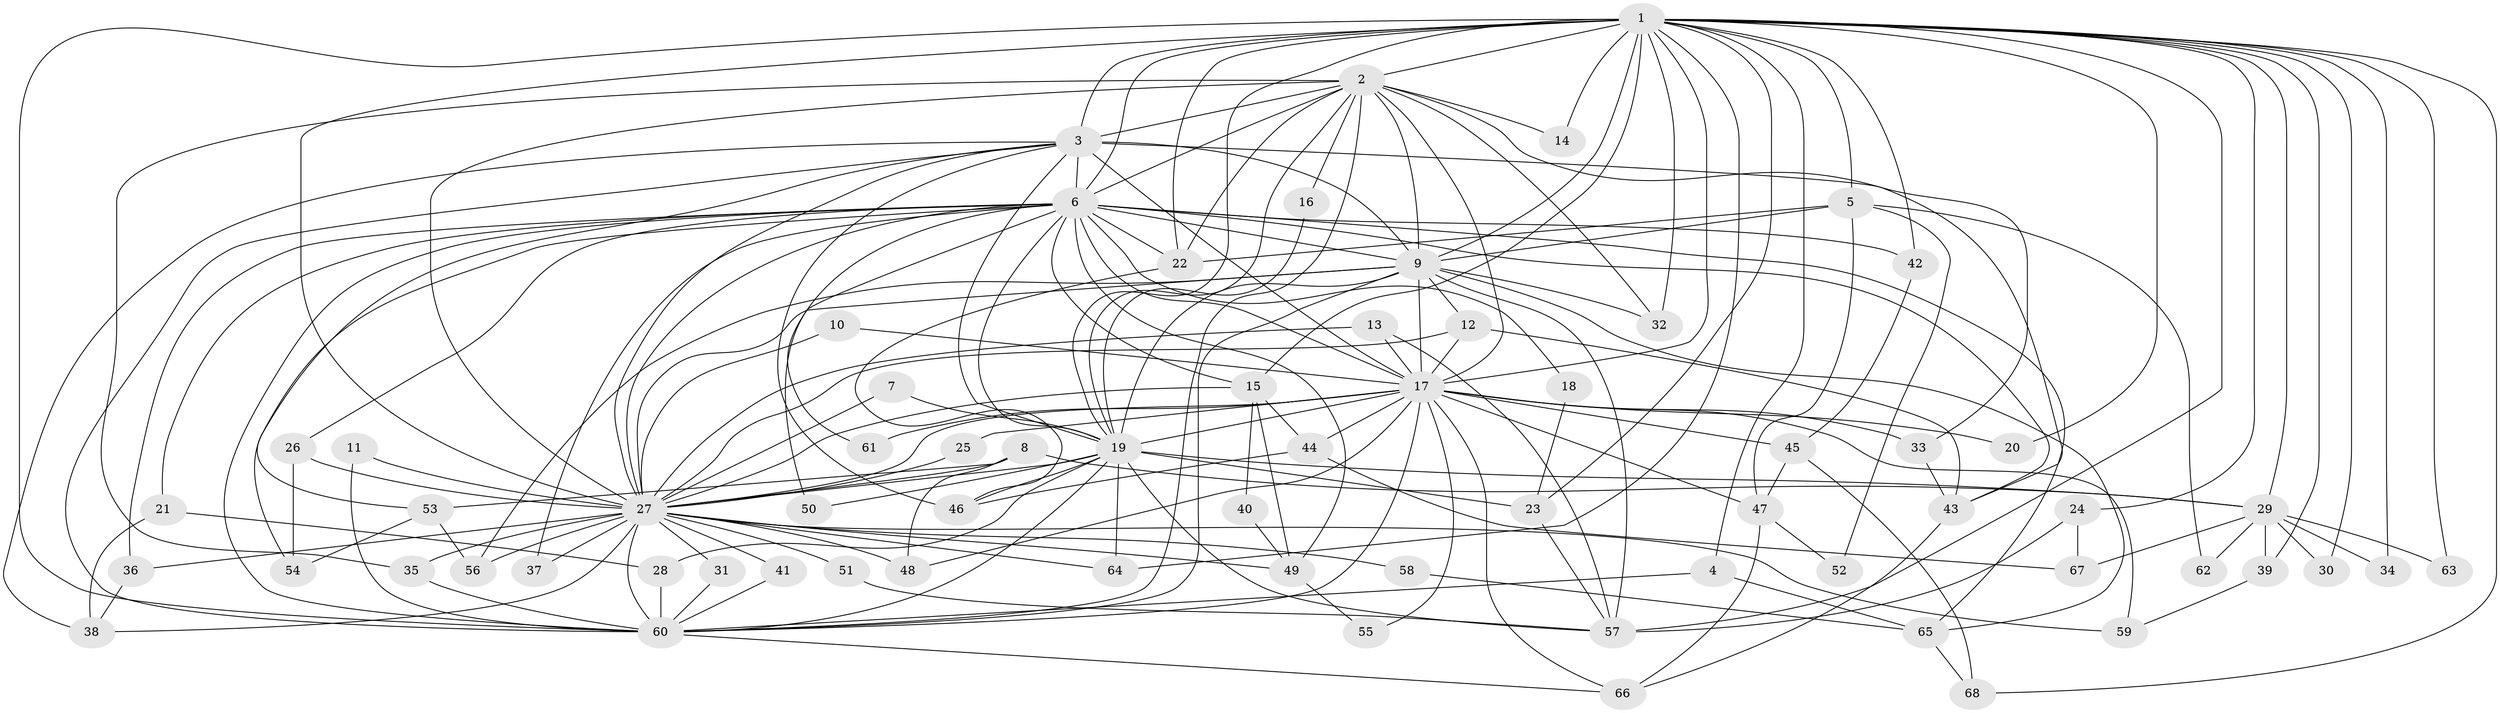 // original degree distribution, {14: 0.009174311926605505, 35: 0.009174311926605505, 18: 0.01834862385321101, 19: 0.01834862385321101, 16: 0.009174311926605505, 26: 0.009174311926605505, 21: 0.009174311926605505, 25: 0.009174311926605505, 3: 0.1834862385321101, 2: 0.5321100917431193, 4: 0.11926605504587157, 7: 0.009174311926605505, 6: 0.009174311926605505, 9: 0.009174311926605505, 5: 0.045871559633027525}
// Generated by graph-tools (version 1.1) at 2025/36/03/04/25 23:36:22]
// undirected, 68 vertices, 181 edges
graph export_dot {
  node [color=gray90,style=filled];
  1;
  2;
  3;
  4;
  5;
  6;
  7;
  8;
  9;
  10;
  11;
  12;
  13;
  14;
  15;
  16;
  17;
  18;
  19;
  20;
  21;
  22;
  23;
  24;
  25;
  26;
  27;
  28;
  29;
  30;
  31;
  32;
  33;
  34;
  35;
  36;
  37;
  38;
  39;
  40;
  41;
  42;
  43;
  44;
  45;
  46;
  47;
  48;
  49;
  50;
  51;
  52;
  53;
  54;
  55;
  56;
  57;
  58;
  59;
  60;
  61;
  62;
  63;
  64;
  65;
  66;
  67;
  68;
  1 -- 2 [weight=2.0];
  1 -- 3 [weight=3.0];
  1 -- 4 [weight=1.0];
  1 -- 5 [weight=1.0];
  1 -- 6 [weight=2.0];
  1 -- 9 [weight=2.0];
  1 -- 14 [weight=1.0];
  1 -- 15 [weight=1.0];
  1 -- 17 [weight=2.0];
  1 -- 19 [weight=2.0];
  1 -- 20 [weight=1.0];
  1 -- 22 [weight=1.0];
  1 -- 23 [weight=1.0];
  1 -- 24 [weight=1.0];
  1 -- 27 [weight=2.0];
  1 -- 29 [weight=1.0];
  1 -- 30 [weight=2.0];
  1 -- 32 [weight=1.0];
  1 -- 34 [weight=1.0];
  1 -- 39 [weight=1.0];
  1 -- 42 [weight=1.0];
  1 -- 57 [weight=1.0];
  1 -- 60 [weight=3.0];
  1 -- 63 [weight=1.0];
  1 -- 64 [weight=1.0];
  1 -- 68 [weight=1.0];
  2 -- 3 [weight=1.0];
  2 -- 6 [weight=1.0];
  2 -- 9 [weight=1.0];
  2 -- 14 [weight=1.0];
  2 -- 16 [weight=1.0];
  2 -- 17 [weight=1.0];
  2 -- 19 [weight=1.0];
  2 -- 22 [weight=1.0];
  2 -- 27 [weight=2.0];
  2 -- 32 [weight=1.0];
  2 -- 33 [weight=1.0];
  2 -- 35 [weight=1.0];
  2 -- 60 [weight=1.0];
  3 -- 6 [weight=1.0];
  3 -- 9 [weight=1.0];
  3 -- 17 [weight=1.0];
  3 -- 19 [weight=1.0];
  3 -- 27 [weight=1.0];
  3 -- 38 [weight=1.0];
  3 -- 43 [weight=1.0];
  3 -- 46 [weight=1.0];
  3 -- 53 [weight=1.0];
  3 -- 60 [weight=1.0];
  4 -- 60 [weight=1.0];
  4 -- 65 [weight=1.0];
  5 -- 9 [weight=1.0];
  5 -- 22 [weight=1.0];
  5 -- 47 [weight=1.0];
  5 -- 52 [weight=1.0];
  5 -- 62 [weight=1.0];
  6 -- 9 [weight=3.0];
  6 -- 15 [weight=1.0];
  6 -- 17 [weight=1.0];
  6 -- 18 [weight=1.0];
  6 -- 19 [weight=1.0];
  6 -- 21 [weight=1.0];
  6 -- 22 [weight=1.0];
  6 -- 26 [weight=1.0];
  6 -- 27 [weight=2.0];
  6 -- 36 [weight=1.0];
  6 -- 37 [weight=1.0];
  6 -- 42 [weight=1.0];
  6 -- 43 [weight=1.0];
  6 -- 49 [weight=1.0];
  6 -- 50 [weight=1.0];
  6 -- 54 [weight=1.0];
  6 -- 60 [weight=1.0];
  6 -- 61 [weight=1.0];
  6 -- 65 [weight=1.0];
  7 -- 19 [weight=1.0];
  7 -- 27 [weight=1.0];
  8 -- 27 [weight=1.0];
  8 -- 29 [weight=1.0];
  8 -- 48 [weight=1.0];
  8 -- 53 [weight=1.0];
  9 -- 12 [weight=1.0];
  9 -- 17 [weight=2.0];
  9 -- 19 [weight=2.0];
  9 -- 27 [weight=1.0];
  9 -- 32 [weight=1.0];
  9 -- 56 [weight=1.0];
  9 -- 57 [weight=1.0];
  9 -- 60 [weight=1.0];
  9 -- 65 [weight=1.0];
  10 -- 17 [weight=1.0];
  10 -- 27 [weight=1.0];
  11 -- 27 [weight=1.0];
  11 -- 60 [weight=1.0];
  12 -- 17 [weight=1.0];
  12 -- 27 [weight=1.0];
  12 -- 43 [weight=1.0];
  13 -- 17 [weight=1.0];
  13 -- 27 [weight=1.0];
  13 -- 57 [weight=1.0];
  15 -- 27 [weight=1.0];
  15 -- 40 [weight=1.0];
  15 -- 44 [weight=1.0];
  15 -- 49 [weight=1.0];
  16 -- 19 [weight=1.0];
  17 -- 19 [weight=1.0];
  17 -- 20 [weight=1.0];
  17 -- 25 [weight=1.0];
  17 -- 27 [weight=1.0];
  17 -- 33 [weight=1.0];
  17 -- 44 [weight=1.0];
  17 -- 45 [weight=1.0];
  17 -- 47 [weight=1.0];
  17 -- 48 [weight=1.0];
  17 -- 55 [weight=1.0];
  17 -- 59 [weight=1.0];
  17 -- 60 [weight=1.0];
  17 -- 61 [weight=1.0];
  17 -- 66 [weight=1.0];
  18 -- 23 [weight=1.0];
  19 -- 23 [weight=1.0];
  19 -- 27 [weight=1.0];
  19 -- 28 [weight=1.0];
  19 -- 29 [weight=1.0];
  19 -- 46 [weight=1.0];
  19 -- 50 [weight=1.0];
  19 -- 57 [weight=1.0];
  19 -- 60 [weight=1.0];
  19 -- 64 [weight=1.0];
  21 -- 28 [weight=1.0];
  21 -- 38 [weight=1.0];
  22 -- 46 [weight=1.0];
  23 -- 57 [weight=1.0];
  24 -- 57 [weight=1.0];
  24 -- 67 [weight=1.0];
  25 -- 27 [weight=1.0];
  26 -- 27 [weight=1.0];
  26 -- 54 [weight=1.0];
  27 -- 31 [weight=1.0];
  27 -- 35 [weight=1.0];
  27 -- 36 [weight=1.0];
  27 -- 37 [weight=1.0];
  27 -- 38 [weight=1.0];
  27 -- 41 [weight=1.0];
  27 -- 48 [weight=2.0];
  27 -- 49 [weight=1.0];
  27 -- 51 [weight=1.0];
  27 -- 56 [weight=1.0];
  27 -- 58 [weight=1.0];
  27 -- 59 [weight=1.0];
  27 -- 60 [weight=1.0];
  27 -- 64 [weight=1.0];
  28 -- 60 [weight=2.0];
  29 -- 30 [weight=1.0];
  29 -- 34 [weight=1.0];
  29 -- 39 [weight=1.0];
  29 -- 62 [weight=1.0];
  29 -- 63 [weight=1.0];
  29 -- 67 [weight=1.0];
  31 -- 60 [weight=1.0];
  33 -- 43 [weight=1.0];
  35 -- 60 [weight=1.0];
  36 -- 38 [weight=1.0];
  39 -- 59 [weight=1.0];
  40 -- 49 [weight=1.0];
  41 -- 60 [weight=1.0];
  42 -- 45 [weight=1.0];
  43 -- 66 [weight=1.0];
  44 -- 46 [weight=1.0];
  44 -- 67 [weight=1.0];
  45 -- 47 [weight=1.0];
  45 -- 68 [weight=1.0];
  47 -- 52 [weight=1.0];
  47 -- 66 [weight=1.0];
  49 -- 55 [weight=1.0];
  51 -- 57 [weight=1.0];
  53 -- 54 [weight=1.0];
  53 -- 56 [weight=1.0];
  58 -- 65 [weight=1.0];
  60 -- 66 [weight=1.0];
  65 -- 68 [weight=1.0];
}
